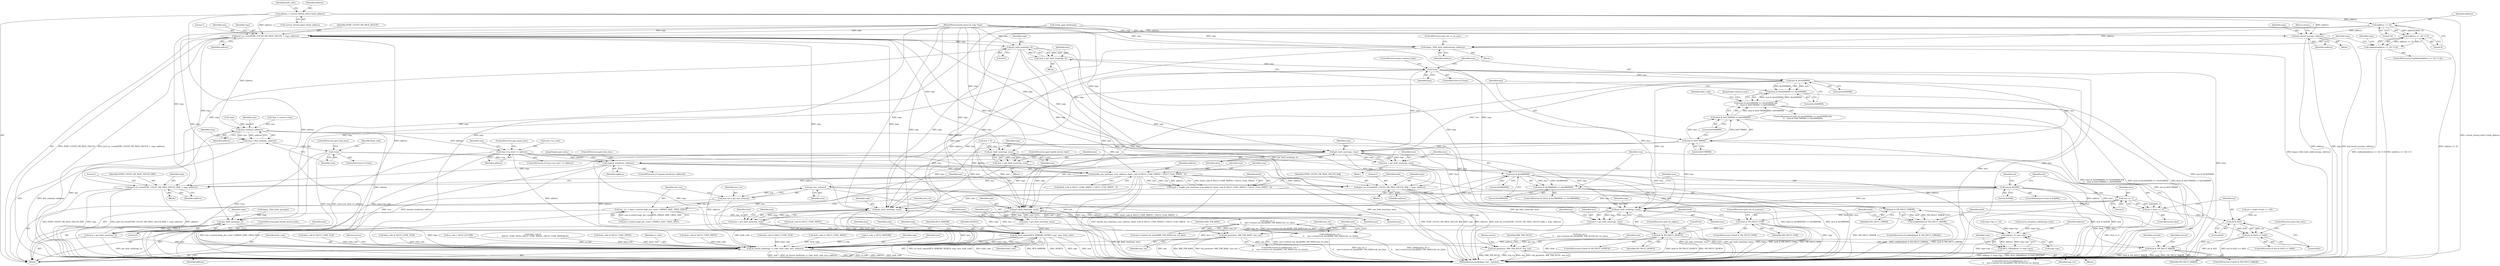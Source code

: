 digraph "0_linux_a8b0ca17b80e92faab46ee7179ba9e99ccb61233_44@API" {
"1000144" [label="(Call,address = current_thread_info()->fault_address)"];
"1000186" [label="(Call,address >> 32)"];
"1000185" [label="(Call,(address >> 32) != 0)"];
"1000184" [label="(Call,unlikely((address >> 32) != 0))"];
"1000191" [label="(Call,bogus_32bit_fault_address(regs, address))"];
"1000598" [label="(Call,do_kernel_fault(regs, si_code, fault_code, insn, address))"];
"1000630" [label="(Call,get_fault_insn(regs, 0))"];
"1000628" [label="(Call,insn = get_fault_insn(regs, 0))"];
"1000229" [label="(Call,bad_kernel_pc(regs, address))"];
"1000239" [label="(Call,perf_sw_event(PERF_COUNT_SW_PAGE_FAULTS, 1, regs, address))"];
"1000267" [label="(Call,get_fault_insn(regs, insn))"];
"1000265" [label="(Call,insn = get_fault_insn(regs, insn))"];
"1000278" [label="(Call,find_vma(mm, address))"];
"1000276" [label="(Call,vma = find_vma(mm, address))"];
"1000282" [label="(Call,!vma)"];
"1000389" [label="(Call,expand_stack(vma, address))"];
"1000410" [label="(Call,address != regs->tpc)"];
"1000409" [label="(Call,BUG_ON(address != regs->tpc))"];
"1000471" [label="(Call,handle_mm_fault(mm, vma, address, (fault_code & FAULT_CODE_WRITE) ? FAULT_FLAG_WRITE : 0))"];
"1000469" [label="(Call,fault = handle_mm_fault(mm, vma, address, (fault_code & FAULT_CODE_WRITE) ? FAULT_FLAG_WRITE : 0))"];
"1000483" [label="(Call,fault & VM_FAULT_ERROR)"];
"1000482" [label="(Call,unlikely(fault & VM_FAULT_ERROR))"];
"1000488" [label="(Call,fault & VM_FAULT_OOM)"];
"1000494" [label="(Call,fault & VM_FAULT_SIGBUS)"];
"1000500" [label="(Call,fault & VM_FAULT_MAJOR)"];
"1000508" [label="(Call,perf_sw_event(PERF_COUNT_SW_PAGE_FAULTS_MAJ, 1, regs, address))"];
"1000519" [label="(Call,perf_sw_event(PERF_COUNT_SW_PAGE_FAULTS_MIN, 1, regs, address))"];
"1000531" [label="(Call,get_mm_rss(mm))"];
"1000529" [label="(Call,mm_rss = get_mm_rss(mm))"];
"1000533" [label="(Call,mm_rss -= (mm->context.huge_pte_count * (HPAGE_SIZE / PAGE_SIZE)))"];
"1000546" [label="(Call,mm_rss >\n\t\t     mm->context.tsb_block[MM_TSB_BASE].tsb_rss_limit)"];
"1000545" [label="(Call,unlikely(mm_rss >\n\t\t     mm->context.tsb_block[MM_TSB_BASE].tsb_rss_limit))"];
"1000557" [label="(Call,tsb_grow(mm, MM_TSB_BASE, mm_rss))"];
"1000581" [label="(Call,tsb_grow(mm, MM_TSB_HUGE, mm_rss))"];
"1000331" [label="(Call,vma->vm_start <= address)"];
"1000306" [label="(Call,get_fault_insn(regs, 0))"];
"1000304" [label="(Call,insn = get_fault_insn(regs, 0))"];
"1000310" [label="(Call,!insn)"];
"1000316" [label="(Call,insn & 0xc0200000)"];
"1000315" [label="(Call,(insn & 0xc0200000) == 0xc0200000)"];
"1000314" [label="(Call,(insn & 0xc0200000) == 0xc0200000 &&\n\t\t    (insn & 0x01780000) != 0x01680000)"];
"1000321" [label="(Call,insn & 0x01780000)"];
"1000320" [label="(Call,(insn & 0x01780000) != 0x01680000)"];
"1000353" [label="(Call,get_fault_insn(regs, insn))"];
"1000351" [label="(Call,insn = get_fault_insn(regs, insn))"];
"1000358" [label="(Call,insn & 0xc0800000)"];
"1000357" [label="(Call,(insn & 0xc0800000) == 0xc0800000)"];
"1000365" [label="(Call,insn & 0x2000)"];
"1000378" [label="(Call,insn >> 5)"];
"1000376" [label="(Call,asi = (insn >> 5))"];
"1000383" [label="(Call,asi & 0xf2)"];
"1000382" [label="(Call,(asi & 0xf2) == 0x82)"];
"1000589" [label="(Call,get_fault_insn(regs, insn))"];
"1000587" [label="(Call,insn = get_fault_insn(regs, insn))"];
"1000608" [label="(Call,get_fault_insn(regs, insn))"];
"1000606" [label="(Call,insn = get_fault_insn(regs, insn))"];
"1000637" [label="(Call,get_fault_insn(regs, insn))"];
"1000635" [label="(Call,insn = get_fault_insn(regs, insn))"];
"1000645" [label="(Call,do_fault_siginfo(BUS_ADRERR, SIGBUS, regs, insn, fault_code))"];
"1000483" [label="(Call,fault & VM_FAULT_ERROR)"];
"1000509" [label="(Identifier,PERF_COUNT_SW_PAGE_FAULTS_MAJ)"];
"1000393" [label="(JumpTarget,good_area:)"];
"1000412" [label="(Call,regs->tpc)"];
"1000607" [label="(Identifier,insn)"];
"1000632" [label="(Literal,0)"];
"1000484" [label="(Identifier,fault)"];
"1000228" [label="(Block,)"];
"1000521" [label="(Literal,1)"];
"1000364" [label="(ControlStructure,if (insn & 0x2000))"];
"1000192" [label="(Identifier,regs)"];
"1000408" [label="(Block,)"];
"1000189" [label="(Literal,0)"];
"1000249" [label="(Identifier,mm)"];
"1000260" [label="(Call,search_exception_tables(regs->tpc))"];
"1000378" [label="(Call,insn >> 5)"];
"1000481" [label="(ControlStructure,if (unlikely(fault & VM_FAULT_ERROR)))"];
"1000376" [label="(Call,asi = (insn >> 5))"];
"1000603" [label="(Identifier,address)"];
"1000151" [label="(Call,fault_code & FAULT_CODE_ITLB)"];
"1000326" [label="(Call,fault_code |= FAULT_CODE_WRITE)"];
"1000269" [label="(Identifier,insn)"];
"1000474" [label="(Identifier,address)"];
"1000470" [label="(Identifier,fault)"];
"1000590" [label="(Identifier,regs)"];
"1000512" [label="(Identifier,address)"];
"1000523" [label="(Identifier,address)"];
"1000307" [label="(Identifier,regs)"];
"1000316" [label="(Call,insn & 0xc0200000)"];
"1000313" [label="(ControlStructure,if ((insn & 0xc0200000) == 0xc0200000 &&\n\t\t    (insn & 0x01780000) != 0x01680000))"];
"1000266" [label="(Identifier,insn)"];
"1000544" [label="(ControlStructure,if (unlikely(mm_rss >\n\t\t     mm->context.tsb_block[MM_TSB_BASE].tsb_rss_limit)))"];
"1000186" [label="(Call,address >> 32)"];
"1000534" [label="(Identifier,mm_rss)"];
"1000658" [label="(MethodReturn,asmlinkage void __kprobes)"];
"1000380" [label="(Literal,5)"];
"1000350" [label="(Block,)"];
"1000356" [label="(ControlStructure,if ((insn & 0xc0800000) == 0xc0800000))"];
"1000628" [label="(Call,insn = get_fault_insn(regs, 0))"];
"1000410" [label="(Call,address != regs->tpc)"];
"1000229" [label="(Call,bad_kernel_pc(regs, address))"];
"1000319" [label="(Literal,0xc0200000)"];
"1000141" [label="(Call,si_code = SEGV_MAPERR)"];
"1000606" [label="(Call,insn = get_fault_insn(regs, insn))"];
"1000510" [label="(Literal,1)"];
"1000198" [label="(Identifier,regs)"];
"1000598" [label="(Call,do_kernel_fault(regs, si_code, fault_code, insn, address))"];
"1000498" [label="(Call,BUG())"];
"1000361" [label="(Literal,0xc0800000)"];
"1000646" [label="(Identifier,BUS_ADRERR)"];
"1000282" [label="(Call,!vma)"];
"1000368" [label="(Call,asi = (regs->tstate >> 24))"];
"1000330" [label="(ControlStructure,if (vma->vm_start <= address))"];
"1000116" [label="(MethodParameterIn,struct pt_regs *regs)"];
"1000599" [label="(Identifier,regs)"];
"1000276" [label="(Call,vma = find_vma(mm, address))"];
"1000332" [label="(Call,vma->vm_start)"];
"1000384" [label="(Identifier,asi)"];
"1000570" [label="(Call,mm_rss >\n\t\t     mm->context.tsb_block[MM_TSB_HUGE].tsb_rss_limit)"];
"1000392" [label="(ControlStructure,goto bad_area;)"];
"1000231" [label="(Identifier,address)"];
"1000472" [label="(Identifier,mm)"];
"1000491" [label="(ControlStructure,goto out_of_memory;)"];
"1000489" [label="(Identifier,fault)"];
"1000517" [label="(Identifier,current)"];
"1000243" [label="(Identifier,address)"];
"1000533" [label="(Call,mm_rss -= (mm->context.huge_pte_count * (HPAGE_SIZE / PAGE_SIZE)))"];
"1000560" [label="(Identifier,mm_rss)"];
"1000322" [label="(Identifier,insn)"];
"1000323" [label="(Literal,0x01780000)"];
"1000635" [label="(Call,insn = get_fault_insn(regs, insn))"];
"1000562" [label="(Identifier,mm_rss)"];
"1000511" [label="(Identifier,regs)"];
"1000582" [label="(Identifier,mm)"];
"1000355" [label="(Identifier,insn)"];
"1000365" [label="(Call,insn & 0x2000)"];
"1000331" [label="(Call,vma->vm_start <= address)"];
"1000501" [label="(Identifier,fault)"];
"1000633" [label="(ControlStructure,goto handle_kernel_fault;)"];
"1000358" [label="(Call,insn & 0xc0800000)"];
"1000386" [label="(Literal,0x82)"];
"1000545" [label="(Call,unlikely(mm_rss >\n\t\t     mm->context.tsb_block[MM_TSB_BASE].tsb_rss_limit))"];
"1000608" [label="(Call,get_fault_insn(regs, insn))"];
"1000185" [label="(Call,(address >> 32) != 0)"];
"1000280" [label="(Identifier,address)"];
"1000559" [label="(Identifier,MM_TSB_BASE)"];
"1000588" [label="(Identifier,insn)"];
"1000502" [label="(Identifier,VM_FAULT_MAJOR)"];
"1000602" [label="(Identifier,insn)"];
"1000476" [label="(Call,fault_code & FAULT_CODE_WRITE)"];
"1000494" [label="(Call,fault & VM_FAULT_SIGBUS)"];
"1000191" [label="(Call,bogus_32bit_fault_address(regs, address))"];
"1000379" [label="(Identifier,insn)"];
"1000488" [label="(Call,fault & VM_FAULT_OOM)"];
"1000546" [label="(Call,mm_rss >\n\t\t     mm->context.tsb_block[MM_TSB_BASE].tsb_rss_limit)"];
"1000310" [label="(Call,!insn)"];
"1000264" [label="(Block,)"];
"1000503" [label="(Block,)"];
"1000482" [label="(Call,unlikely(fault & VM_FAULT_ERROR))"];
"1000388" [label="(ControlStructure,if (expand_stack(vma, address)))"];
"1000497" [label="(ControlStructure,goto do_sigbus;)"];
"1000375" [label="(ControlStructure,else)"];
"1000194" [label="(ControlStructure,goto intr_or_no_mm;)"];
"1000493" [label="(ControlStructure,if (fault & VM_FAULT_SIGBUS))"];
"1000383" [label="(Call,asi & 0xf2)"];
"1000601" [label="(Identifier,fault_code)"];
"1000591" [label="(Identifier,insn)"];
"1000531" [label="(Call,get_mm_rss(mm))"];
"1000557" [label="(Call,tsb_grow(mm, MM_TSB_BASE, mm_rss))"];
"1000469" [label="(Call,fault = handle_mm_fault(mm, vma, address, (fault_code & FAULT_CODE_WRITE) ? FAULT_FLAG_WRITE : 0))"];
"1000360" [label="(Literal,0xc0800000)"];
"1000387" [label="(ControlStructure,goto bad_area;)"];
"1000317" [label="(Identifier,insn)"];
"1000306" [label="(Call,get_fault_insn(regs, 0))"];
"1000270" [label="(ControlStructure,goto handle_kernel_fault;)"];
"1000367" [label="(Literal,0x2000)"];
"1000341" [label="(Identifier,vma)"];
"1000236" [label="(Call,!mm)"];
"1000610" [label="(Identifier,insn)"];
"1000117" [label="(Block,)"];
"1000353" [label="(Call,get_fault_insn(regs, insn))"];
"1000636" [label="(Identifier,insn)"];
"1000496" [label="(Identifier,VM_FAULT_SIGBUS)"];
"1000638" [label="(Identifier,regs)"];
"1000411" [label="(Identifier,address)"];
"1000190" [label="(Block,)"];
"1000321" [label="(Call,insn & 0x01780000)"];
"1000390" [label="(Identifier,vma)"];
"1000399" [label="(Call,fault_code & FAULT_CODE_ITLB)"];
"1000265" [label="(Call,insn = get_fault_insn(regs, insn))"];
"1000473" [label="(Identifier,vma)"];
"1000475" [label="(Call,(fault_code & FAULT_CODE_WRITE) ? FAULT_FLAG_WRITE : 0)"];
"1000585" [label="(Return,return;)"];
"1000382" [label="(Call,(asi & 0xf2) == 0x82)"];
"1000187" [label="(Identifier,address)"];
"1000647" [label="(Identifier,SIGBUS)"];
"1000649" [label="(Identifier,insn)"];
"1000389" [label="(Call,expand_stack(vma, address))"];
"1000506" [label="(Identifier,current)"];
"1000508" [label="(Call,perf_sw_event(PERF_COUNT_SW_PAGE_FAULTS_MAJ, 1, regs, address))"];
"1000138" [label="(Call,notify_page_fault(regs))"];
"1000278" [label="(Call,find_vma(mm, address))"];
"1000631" [label="(Identifier,regs)"];
"1000648" [label="(Identifier,regs)"];
"1000630" [label="(Call,get_fault_insn(regs, 0))"];
"1000188" [label="(Literal,32)"];
"1000183" [label="(ControlStructure,if (unlikely((address >> 32) != 0)))"];
"1000230" [label="(Identifier,regs)"];
"1000637" [label="(Call,get_fault_insn(regs, insn))"];
"1000152" [label="(Identifier,fault_code)"];
"1000283" [label="(Identifier,vma)"];
"1000485" [label="(Identifier,VM_FAULT_ERROR)"];
"1000146" [label="(Call,current_thread_info()->fault_address)"];
"1000409" [label="(Call,BUG_ON(address != regs->tpc))"];
"1000514" [label="(Block,)"];
"1000535" [label="(Call,mm->context.huge_pte_count * (HPAGE_SIZE / PAGE_SIZE))"];
"1000352" [label="(Identifier,insn)"];
"1000639" [label="(Identifier,insn)"];
"1000654" [label="(Identifier,regs)"];
"1000289" [label="(Identifier,fault_code)"];
"1000351" [label="(Call,insn = get_fault_insn(regs, insn))"];
"1000242" [label="(Identifier,regs)"];
"1000357" [label="(Call,(insn & 0xc0800000) == 0xc0800000)"];
"1000587" [label="(Call,insn = get_fault_insn(regs, insn))"];
"1000614" [label="(Identifier,mm)"];
"1000520" [label="(Identifier,PERF_COUNT_SW_PAGE_FAULTS_MIN)"];
"1000335" [label="(Identifier,address)"];
"1000327" [label="(Identifier,fault_code)"];
"1000490" [label="(Identifier,VM_FAULT_OOM)"];
"1000500" [label="(Call,fault & VM_FAULT_MAJOR)"];
"1000568" [label="(ControlStructure,if (unlikely(mm_rss >\n\t\t     mm->context.tsb_block[MM_TSB_HUGE].tsb_rss_limit)))"];
"1000359" [label="(Identifier,insn)"];
"1000581" [label="(Call,tsb_grow(mm, MM_TSB_HUGE, mm_rss))"];
"1000519" [label="(Call,perf_sw_event(PERF_COUNT_SW_PAGE_FAULTS_MIN, 1, regs, address))"];
"1000495" [label="(Identifier,fault)"];
"1000604" [label="(Return,return;)"];
"1000232" [label="(Return,return;)"];
"1000381" [label="(ControlStructure,if ((asi & 0xf2) == 0x82))"];
"1000529" [label="(Call,mm_rss = get_mm_rss(mm))"];
"1000548" [label="(Call,mm->context.tsb_block[MM_TSB_BASE].tsb_rss_limit)"];
"1000126" [label="(Call,insn = 0)"];
"1000184" [label="(Call,unlikely((address >> 32) != 0))"];
"1000284" [label="(ControlStructure,goto bad_area;)"];
"1000324" [label="(Literal,0x01680000)"];
"1000487" [label="(ControlStructure,if (fault & VM_FAULT_OOM))"];
"1000418" [label="(Identifier,regs)"];
"1000527" [label="(Identifier,mm)"];
"1000154" [label="(Call,fault_code & FAULT_CODE_DTLB)"];
"1000558" [label="(Identifier,mm)"];
"1000354" [label="(Identifier,regs)"];
"1000267" [label="(Call,get_fault_insn(regs, insn))"];
"1000499" [label="(ControlStructure,if (fault & VM_FAULT_MAJOR))"];
"1000311" [label="(Identifier,insn)"];
"1000312" [label="(ControlStructure,goto continue_fault;)"];
"1000315" [label="(Call,(insn & 0xc0200000) == 0xc0200000)"];
"1000369" [label="(Identifier,asi)"];
"1000366" [label="(Identifier,insn)"];
"1000145" [label="(Identifier,address)"];
"1000394" [label="(Call,si_code = SEGV_ACCERR)"];
"1000279" [label="(Identifier,mm)"];
"1000532" [label="(Identifier,mm)"];
"1000240" [label="(Identifier,PERF_COUNT_SW_PAGE_FAULTS)"];
"1000583" [label="(Identifier,MM_TSB_HUGE)"];
"1000320" [label="(Call,(insn & 0x01780000) != 0x01680000)"];
"1000288" [label="(Call,fault_code &\n\t      (FAULT_CODE_DTLB | FAULT_CODE_WRITE | FAULT_CODE_WINFIXUP))"];
"1000119" [label="(Call,*mm = current->mm)"];
"1000547" [label="(Identifier,mm_rss)"];
"1000305" [label="(Identifier,insn)"];
"1000318" [label="(Literal,0xc0200000)"];
"1000609" [label="(Identifier,regs)"];
"1000650" [label="(Identifier,fault_code)"];
"1000144" [label="(Call,address = current_thread_info()->fault_address)"];
"1000304" [label="(Call,insn = get_fault_insn(regs, 0))"];
"1000471" [label="(Call,handle_mm_fault(mm, vma, address, (fault_code & FAULT_CODE_WRITE) ? FAULT_FLAG_WRITE : 0))"];
"1000595" [label="(Identifier,mm)"];
"1000268" [label="(Identifier,regs)"];
"1000530" [label="(Identifier,mm_rss)"];
"1000347" [label="(Call,fault_code & FAULT_CODE_WRITE)"];
"1000303" [label="(Block,)"];
"1000173" [label="(Call,regs->tpc >> 32)"];
"1000329" [label="(JumpTarget,continue_fault:)"];
"1000643" [label="(Identifier,mm)"];
"1000277" [label="(Identifier,vma)"];
"1000336" [label="(ControlStructure,goto good_area;)"];
"1000600" [label="(Identifier,si_code)"];
"1000241" [label="(Literal,1)"];
"1000281" [label="(ControlStructure,if (!vma))"];
"1000309" [label="(ControlStructure,if (!insn))"];
"1000645" [label="(Call,do_fault_siginfo(BUS_ADRERR, SIGBUS, regs, insn, fault_code))"];
"1000423" [label="(Call,fault_code & FAULT_CODE_WRITE)"];
"1000391" [label="(Identifier,address)"];
"1000629" [label="(Identifier,insn)"];
"1000239" [label="(Call,perf_sw_event(PERF_COUNT_SW_PAGE_FAULTS, 1, regs, address))"];
"1000589" [label="(Call,get_fault_insn(regs, insn))"];
"1000385" [label="(Literal,0xf2)"];
"1000377" [label="(Identifier,asi)"];
"1000314" [label="(Call,(insn & 0xc0200000) == 0xc0200000 &&\n\t\t    (insn & 0x01780000) != 0x01680000)"];
"1000180" [label="(Call,bogus_32bit_fault_tpc(regs))"];
"1000193" [label="(Identifier,address)"];
"1000308" [label="(Literal,0)"];
"1000522" [label="(Identifier,regs)"];
"1000584" [label="(Identifier,mm_rss)"];
"1000144" -> "1000117"  [label="AST: "];
"1000144" -> "1000146"  [label="CFG: "];
"1000145" -> "1000144"  [label="AST: "];
"1000146" -> "1000144"  [label="AST: "];
"1000152" -> "1000144"  [label="CFG: "];
"1000144" -> "1000658"  [label="DDG: current_thread_info()->fault_address"];
"1000144" -> "1000186"  [label="DDG: address"];
"1000144" -> "1000229"  [label="DDG: address"];
"1000144" -> "1000239"  [label="DDG: address"];
"1000144" -> "1000598"  [label="DDG: address"];
"1000186" -> "1000185"  [label="AST: "];
"1000186" -> "1000188"  [label="CFG: "];
"1000187" -> "1000186"  [label="AST: "];
"1000188" -> "1000186"  [label="AST: "];
"1000189" -> "1000186"  [label="CFG: "];
"1000186" -> "1000185"  [label="DDG: address"];
"1000186" -> "1000185"  [label="DDG: 32"];
"1000186" -> "1000191"  [label="DDG: address"];
"1000186" -> "1000229"  [label="DDG: address"];
"1000186" -> "1000239"  [label="DDG: address"];
"1000186" -> "1000598"  [label="DDG: address"];
"1000185" -> "1000184"  [label="AST: "];
"1000185" -> "1000189"  [label="CFG: "];
"1000189" -> "1000185"  [label="AST: "];
"1000184" -> "1000185"  [label="CFG: "];
"1000185" -> "1000658"  [label="DDG: address >> 32"];
"1000185" -> "1000184"  [label="DDG: address >> 32"];
"1000185" -> "1000184"  [label="DDG: 0"];
"1000184" -> "1000183"  [label="AST: "];
"1000192" -> "1000184"  [label="CFG: "];
"1000198" -> "1000184"  [label="CFG: "];
"1000184" -> "1000658"  [label="DDG: (address >> 32) != 0"];
"1000184" -> "1000658"  [label="DDG: unlikely((address >> 32) != 0)"];
"1000191" -> "1000190"  [label="AST: "];
"1000191" -> "1000193"  [label="CFG: "];
"1000192" -> "1000191"  [label="AST: "];
"1000193" -> "1000191"  [label="AST: "];
"1000194" -> "1000191"  [label="CFG: "];
"1000191" -> "1000658"  [label="DDG: bogus_32bit_fault_address(regs, address)"];
"1000138" -> "1000191"  [label="DDG: regs"];
"1000116" -> "1000191"  [label="DDG: regs"];
"1000191" -> "1000598"  [label="DDG: address"];
"1000191" -> "1000630"  [label="DDG: regs"];
"1000598" -> "1000117"  [label="AST: "];
"1000598" -> "1000603"  [label="CFG: "];
"1000599" -> "1000598"  [label="AST: "];
"1000600" -> "1000598"  [label="AST: "];
"1000601" -> "1000598"  [label="AST: "];
"1000602" -> "1000598"  [label="AST: "];
"1000603" -> "1000598"  [label="AST: "];
"1000604" -> "1000598"  [label="CFG: "];
"1000598" -> "1000658"  [label="DDG: regs"];
"1000598" -> "1000658"  [label="DDG: do_kernel_fault(regs, si_code, fault_code, insn, address)"];
"1000598" -> "1000658"  [label="DDG: insn"];
"1000598" -> "1000658"  [label="DDG: si_code"];
"1000598" -> "1000658"  [label="DDG: address"];
"1000598" -> "1000658"  [label="DDG: fault_code"];
"1000589" -> "1000598"  [label="DDG: regs"];
"1000630" -> "1000598"  [label="DDG: regs"];
"1000267" -> "1000598"  [label="DDG: regs"];
"1000645" -> "1000598"  [label="DDG: regs"];
"1000645" -> "1000598"  [label="DDG: fault_code"];
"1000645" -> "1000598"  [label="DDG: insn"];
"1000608" -> "1000598"  [label="DDG: regs"];
"1000116" -> "1000598"  [label="DDG: regs"];
"1000141" -> "1000598"  [label="DDG: si_code"];
"1000394" -> "1000598"  [label="DDG: si_code"];
"1000151" -> "1000598"  [label="DDG: fault_code"];
"1000476" -> "1000598"  [label="DDG: fault_code"];
"1000326" -> "1000598"  [label="DDG: fault_code"];
"1000154" -> "1000598"  [label="DDG: fault_code"];
"1000347" -> "1000598"  [label="DDG: fault_code"];
"1000288" -> "1000598"  [label="DDG: fault_code"];
"1000399" -> "1000598"  [label="DDG: fault_code"];
"1000423" -> "1000598"  [label="DDG: fault_code"];
"1000606" -> "1000598"  [label="DDG: insn"];
"1000628" -> "1000598"  [label="DDG: insn"];
"1000587" -> "1000598"  [label="DDG: insn"];
"1000265" -> "1000598"  [label="DDG: insn"];
"1000410" -> "1000598"  [label="DDG: address"];
"1000278" -> "1000598"  [label="DDG: address"];
"1000471" -> "1000598"  [label="DDG: address"];
"1000389" -> "1000598"  [label="DDG: address"];
"1000331" -> "1000598"  [label="DDG: address"];
"1000239" -> "1000598"  [label="DDG: address"];
"1000630" -> "1000628"  [label="AST: "];
"1000630" -> "1000632"  [label="CFG: "];
"1000631" -> "1000630"  [label="AST: "];
"1000632" -> "1000630"  [label="AST: "];
"1000628" -> "1000630"  [label="CFG: "];
"1000630" -> "1000628"  [label="DDG: regs"];
"1000630" -> "1000628"  [label="DDG: 0"];
"1000138" -> "1000630"  [label="DDG: regs"];
"1000180" -> "1000630"  [label="DDG: regs"];
"1000116" -> "1000630"  [label="DDG: regs"];
"1000628" -> "1000117"  [label="AST: "];
"1000629" -> "1000628"  [label="AST: "];
"1000633" -> "1000628"  [label="CFG: "];
"1000628" -> "1000658"  [label="DDG: get_fault_insn(regs, 0)"];
"1000229" -> "1000228"  [label="AST: "];
"1000229" -> "1000231"  [label="CFG: "];
"1000230" -> "1000229"  [label="AST: "];
"1000231" -> "1000229"  [label="AST: "];
"1000232" -> "1000229"  [label="CFG: "];
"1000229" -> "1000658"  [label="DDG: bad_kernel_pc(regs, address)"];
"1000229" -> "1000658"  [label="DDG: address"];
"1000229" -> "1000658"  [label="DDG: regs"];
"1000138" -> "1000229"  [label="DDG: regs"];
"1000116" -> "1000229"  [label="DDG: regs"];
"1000239" -> "1000117"  [label="AST: "];
"1000239" -> "1000243"  [label="CFG: "];
"1000240" -> "1000239"  [label="AST: "];
"1000241" -> "1000239"  [label="AST: "];
"1000242" -> "1000239"  [label="AST: "];
"1000243" -> "1000239"  [label="AST: "];
"1000249" -> "1000239"  [label="CFG: "];
"1000239" -> "1000658"  [label="DDG: perf_sw_event(PERF_COUNT_SW_PAGE_FAULTS, 1, regs, address)"];
"1000239" -> "1000658"  [label="DDG: PERF_COUNT_SW_PAGE_FAULTS"];
"1000138" -> "1000239"  [label="DDG: regs"];
"1000116" -> "1000239"  [label="DDG: regs"];
"1000239" -> "1000267"  [label="DDG: regs"];
"1000239" -> "1000278"  [label="DDG: address"];
"1000239" -> "1000306"  [label="DDG: regs"];
"1000239" -> "1000353"  [label="DDG: regs"];
"1000239" -> "1000508"  [label="DDG: regs"];
"1000239" -> "1000519"  [label="DDG: regs"];
"1000239" -> "1000589"  [label="DDG: regs"];
"1000239" -> "1000608"  [label="DDG: regs"];
"1000239" -> "1000637"  [label="DDG: regs"];
"1000267" -> "1000265"  [label="AST: "];
"1000267" -> "1000269"  [label="CFG: "];
"1000268" -> "1000267"  [label="AST: "];
"1000269" -> "1000267"  [label="AST: "];
"1000265" -> "1000267"  [label="CFG: "];
"1000267" -> "1000265"  [label="DDG: regs"];
"1000267" -> "1000265"  [label="DDG: insn"];
"1000116" -> "1000267"  [label="DDG: regs"];
"1000126" -> "1000267"  [label="DDG: insn"];
"1000265" -> "1000264"  [label="AST: "];
"1000266" -> "1000265"  [label="AST: "];
"1000270" -> "1000265"  [label="CFG: "];
"1000265" -> "1000658"  [label="DDG: get_fault_insn(regs, insn)"];
"1000278" -> "1000276"  [label="AST: "];
"1000278" -> "1000280"  [label="CFG: "];
"1000279" -> "1000278"  [label="AST: "];
"1000280" -> "1000278"  [label="AST: "];
"1000276" -> "1000278"  [label="CFG: "];
"1000278" -> "1000658"  [label="DDG: mm"];
"1000278" -> "1000276"  [label="DDG: mm"];
"1000278" -> "1000276"  [label="DDG: address"];
"1000236" -> "1000278"  [label="DDG: mm"];
"1000119" -> "1000278"  [label="DDG: mm"];
"1000278" -> "1000331"  [label="DDG: address"];
"1000278" -> "1000471"  [label="DDG: mm"];
"1000276" -> "1000117"  [label="AST: "];
"1000277" -> "1000276"  [label="AST: "];
"1000283" -> "1000276"  [label="CFG: "];
"1000276" -> "1000658"  [label="DDG: find_vma(mm, address)"];
"1000276" -> "1000282"  [label="DDG: vma"];
"1000282" -> "1000281"  [label="AST: "];
"1000282" -> "1000283"  [label="CFG: "];
"1000283" -> "1000282"  [label="AST: "];
"1000284" -> "1000282"  [label="CFG: "];
"1000289" -> "1000282"  [label="CFG: "];
"1000282" -> "1000658"  [label="DDG: !vma"];
"1000282" -> "1000658"  [label="DDG: vma"];
"1000282" -> "1000389"  [label="DDG: vma"];
"1000282" -> "1000471"  [label="DDG: vma"];
"1000389" -> "1000388"  [label="AST: "];
"1000389" -> "1000391"  [label="CFG: "];
"1000390" -> "1000389"  [label="AST: "];
"1000391" -> "1000389"  [label="AST: "];
"1000392" -> "1000389"  [label="CFG: "];
"1000393" -> "1000389"  [label="CFG: "];
"1000389" -> "1000658"  [label="DDG: expand_stack(vma, address)"];
"1000389" -> "1000658"  [label="DDG: vma"];
"1000331" -> "1000389"  [label="DDG: address"];
"1000389" -> "1000410"  [label="DDG: address"];
"1000389" -> "1000471"  [label="DDG: vma"];
"1000389" -> "1000471"  [label="DDG: address"];
"1000410" -> "1000409"  [label="AST: "];
"1000410" -> "1000412"  [label="CFG: "];
"1000411" -> "1000410"  [label="AST: "];
"1000412" -> "1000410"  [label="AST: "];
"1000409" -> "1000410"  [label="CFG: "];
"1000410" -> "1000658"  [label="DDG: regs->tpc"];
"1000410" -> "1000409"  [label="DDG: address"];
"1000410" -> "1000409"  [label="DDG: regs->tpc"];
"1000331" -> "1000410"  [label="DDG: address"];
"1000260" -> "1000410"  [label="DDG: regs->tpc"];
"1000173" -> "1000410"  [label="DDG: regs->tpc"];
"1000409" -> "1000408"  [label="AST: "];
"1000418" -> "1000409"  [label="CFG: "];
"1000409" -> "1000658"  [label="DDG: BUG_ON(address != regs->tpc)"];
"1000409" -> "1000658"  [label="DDG: address != regs->tpc"];
"1000471" -> "1000469"  [label="AST: "];
"1000471" -> "1000475"  [label="CFG: "];
"1000472" -> "1000471"  [label="AST: "];
"1000473" -> "1000471"  [label="AST: "];
"1000474" -> "1000471"  [label="AST: "];
"1000475" -> "1000471"  [label="AST: "];
"1000469" -> "1000471"  [label="CFG: "];
"1000471" -> "1000658"  [label="DDG: mm"];
"1000471" -> "1000658"  [label="DDG: address"];
"1000471" -> "1000658"  [label="DDG: (fault_code & FAULT_CODE_WRITE) ? FAULT_FLAG_WRITE : 0"];
"1000471" -> "1000658"  [label="DDG: vma"];
"1000471" -> "1000469"  [label="DDG: mm"];
"1000471" -> "1000469"  [label="DDG: vma"];
"1000471" -> "1000469"  [label="DDG: address"];
"1000471" -> "1000469"  [label="DDG: (fault_code & FAULT_CODE_WRITE) ? FAULT_FLAG_WRITE : 0"];
"1000331" -> "1000471"  [label="DDG: address"];
"1000471" -> "1000508"  [label="DDG: address"];
"1000471" -> "1000519"  [label="DDG: address"];
"1000471" -> "1000531"  [label="DDG: mm"];
"1000469" -> "1000117"  [label="AST: "];
"1000470" -> "1000469"  [label="AST: "];
"1000484" -> "1000469"  [label="CFG: "];
"1000469" -> "1000658"  [label="DDG: handle_mm_fault(mm, vma, address, (fault_code & FAULT_CODE_WRITE) ? FAULT_FLAG_WRITE : 0)"];
"1000469" -> "1000483"  [label="DDG: fault"];
"1000483" -> "1000482"  [label="AST: "];
"1000483" -> "1000485"  [label="CFG: "];
"1000484" -> "1000483"  [label="AST: "];
"1000485" -> "1000483"  [label="AST: "];
"1000482" -> "1000483"  [label="CFG: "];
"1000483" -> "1000658"  [label="DDG: VM_FAULT_ERROR"];
"1000483" -> "1000482"  [label="DDG: fault"];
"1000483" -> "1000482"  [label="DDG: VM_FAULT_ERROR"];
"1000483" -> "1000488"  [label="DDG: fault"];
"1000483" -> "1000500"  [label="DDG: fault"];
"1000482" -> "1000481"  [label="AST: "];
"1000489" -> "1000482"  [label="CFG: "];
"1000501" -> "1000482"  [label="CFG: "];
"1000482" -> "1000658"  [label="DDG: fault & VM_FAULT_ERROR"];
"1000482" -> "1000658"  [label="DDG: unlikely(fault & VM_FAULT_ERROR)"];
"1000488" -> "1000487"  [label="AST: "];
"1000488" -> "1000490"  [label="CFG: "];
"1000489" -> "1000488"  [label="AST: "];
"1000490" -> "1000488"  [label="AST: "];
"1000491" -> "1000488"  [label="CFG: "];
"1000495" -> "1000488"  [label="CFG: "];
"1000488" -> "1000658"  [label="DDG: fault"];
"1000488" -> "1000658"  [label="DDG: fault & VM_FAULT_OOM"];
"1000488" -> "1000658"  [label="DDG: VM_FAULT_OOM"];
"1000488" -> "1000494"  [label="DDG: fault"];
"1000494" -> "1000493"  [label="AST: "];
"1000494" -> "1000496"  [label="CFG: "];
"1000495" -> "1000494"  [label="AST: "];
"1000496" -> "1000494"  [label="AST: "];
"1000497" -> "1000494"  [label="CFG: "];
"1000498" -> "1000494"  [label="CFG: "];
"1000494" -> "1000658"  [label="DDG: fault & VM_FAULT_SIGBUS"];
"1000494" -> "1000658"  [label="DDG: VM_FAULT_SIGBUS"];
"1000494" -> "1000658"  [label="DDG: fault"];
"1000494" -> "1000500"  [label="DDG: fault"];
"1000500" -> "1000499"  [label="AST: "];
"1000500" -> "1000502"  [label="CFG: "];
"1000501" -> "1000500"  [label="AST: "];
"1000502" -> "1000500"  [label="AST: "];
"1000506" -> "1000500"  [label="CFG: "];
"1000517" -> "1000500"  [label="CFG: "];
"1000500" -> "1000658"  [label="DDG: VM_FAULT_MAJOR"];
"1000500" -> "1000658"  [label="DDG: fault & VM_FAULT_MAJOR"];
"1000500" -> "1000658"  [label="DDG: fault"];
"1000508" -> "1000503"  [label="AST: "];
"1000508" -> "1000512"  [label="CFG: "];
"1000509" -> "1000508"  [label="AST: "];
"1000510" -> "1000508"  [label="AST: "];
"1000511" -> "1000508"  [label="AST: "];
"1000512" -> "1000508"  [label="AST: "];
"1000527" -> "1000508"  [label="CFG: "];
"1000508" -> "1000658"  [label="DDG: PERF_COUNT_SW_PAGE_FAULTS_MAJ"];
"1000508" -> "1000658"  [label="DDG: regs"];
"1000508" -> "1000658"  [label="DDG: address"];
"1000508" -> "1000658"  [label="DDG: perf_sw_event(PERF_COUNT_SW_PAGE_FAULTS_MAJ, 1, regs, address)"];
"1000306" -> "1000508"  [label="DDG: regs"];
"1000353" -> "1000508"  [label="DDG: regs"];
"1000116" -> "1000508"  [label="DDG: regs"];
"1000519" -> "1000514"  [label="AST: "];
"1000519" -> "1000523"  [label="CFG: "];
"1000520" -> "1000519"  [label="AST: "];
"1000521" -> "1000519"  [label="AST: "];
"1000522" -> "1000519"  [label="AST: "];
"1000523" -> "1000519"  [label="AST: "];
"1000527" -> "1000519"  [label="CFG: "];
"1000519" -> "1000658"  [label="DDG: PERF_COUNT_SW_PAGE_FAULTS_MIN"];
"1000519" -> "1000658"  [label="DDG: regs"];
"1000519" -> "1000658"  [label="DDG: perf_sw_event(PERF_COUNT_SW_PAGE_FAULTS_MIN, 1, regs, address)"];
"1000519" -> "1000658"  [label="DDG: address"];
"1000306" -> "1000519"  [label="DDG: regs"];
"1000353" -> "1000519"  [label="DDG: regs"];
"1000116" -> "1000519"  [label="DDG: regs"];
"1000531" -> "1000529"  [label="AST: "];
"1000531" -> "1000532"  [label="CFG: "];
"1000532" -> "1000531"  [label="AST: "];
"1000529" -> "1000531"  [label="CFG: "];
"1000531" -> "1000658"  [label="DDG: mm"];
"1000531" -> "1000529"  [label="DDG: mm"];
"1000531" -> "1000557"  [label="DDG: mm"];
"1000531" -> "1000581"  [label="DDG: mm"];
"1000529" -> "1000117"  [label="AST: "];
"1000530" -> "1000529"  [label="AST: "];
"1000534" -> "1000529"  [label="CFG: "];
"1000529" -> "1000658"  [label="DDG: get_mm_rss(mm)"];
"1000529" -> "1000533"  [label="DDG: mm_rss"];
"1000533" -> "1000117"  [label="AST: "];
"1000533" -> "1000535"  [label="CFG: "];
"1000534" -> "1000533"  [label="AST: "];
"1000535" -> "1000533"  [label="AST: "];
"1000547" -> "1000533"  [label="CFG: "];
"1000533" -> "1000658"  [label="DDG: mm->context.huge_pte_count * (HPAGE_SIZE / PAGE_SIZE)"];
"1000535" -> "1000533"  [label="DDG: mm->context.huge_pte_count"];
"1000535" -> "1000533"  [label="DDG: HPAGE_SIZE / PAGE_SIZE"];
"1000533" -> "1000546"  [label="DDG: mm_rss"];
"1000546" -> "1000545"  [label="AST: "];
"1000546" -> "1000548"  [label="CFG: "];
"1000547" -> "1000546"  [label="AST: "];
"1000548" -> "1000546"  [label="AST: "];
"1000545" -> "1000546"  [label="CFG: "];
"1000546" -> "1000658"  [label="DDG: mm->context.tsb_block[MM_TSB_BASE].tsb_rss_limit"];
"1000546" -> "1000545"  [label="DDG: mm_rss"];
"1000546" -> "1000545"  [label="DDG: mm->context.tsb_block[MM_TSB_BASE].tsb_rss_limit"];
"1000546" -> "1000557"  [label="DDG: mm_rss"];
"1000545" -> "1000544"  [label="AST: "];
"1000558" -> "1000545"  [label="CFG: "];
"1000562" -> "1000545"  [label="CFG: "];
"1000545" -> "1000658"  [label="DDG: mm_rss >\n\t\t     mm->context.tsb_block[MM_TSB_BASE].tsb_rss_limit"];
"1000545" -> "1000658"  [label="DDG: unlikely(mm_rss >\n\t\t     mm->context.tsb_block[MM_TSB_BASE].tsb_rss_limit)"];
"1000557" -> "1000544"  [label="AST: "];
"1000557" -> "1000560"  [label="CFG: "];
"1000558" -> "1000557"  [label="AST: "];
"1000559" -> "1000557"  [label="AST: "];
"1000560" -> "1000557"  [label="AST: "];
"1000562" -> "1000557"  [label="CFG: "];
"1000557" -> "1000658"  [label="DDG: tsb_grow(mm, MM_TSB_BASE, mm_rss)"];
"1000557" -> "1000658"  [label="DDG: mm"];
"1000557" -> "1000658"  [label="DDG: MM_TSB_BASE"];
"1000557" -> "1000581"  [label="DDG: mm"];
"1000581" -> "1000568"  [label="AST: "];
"1000581" -> "1000584"  [label="CFG: "];
"1000582" -> "1000581"  [label="AST: "];
"1000583" -> "1000581"  [label="AST: "];
"1000584" -> "1000581"  [label="AST: "];
"1000585" -> "1000581"  [label="CFG: "];
"1000581" -> "1000658"  [label="DDG: MM_TSB_HUGE"];
"1000581" -> "1000658"  [label="DDG: mm_rss"];
"1000581" -> "1000658"  [label="DDG: mm"];
"1000581" -> "1000658"  [label="DDG: tsb_grow(mm, MM_TSB_HUGE, mm_rss)"];
"1000570" -> "1000581"  [label="DDG: mm_rss"];
"1000331" -> "1000330"  [label="AST: "];
"1000331" -> "1000335"  [label="CFG: "];
"1000332" -> "1000331"  [label="AST: "];
"1000335" -> "1000331"  [label="AST: "];
"1000336" -> "1000331"  [label="CFG: "];
"1000341" -> "1000331"  [label="CFG: "];
"1000331" -> "1000658"  [label="DDG: vma->vm_start <= address"];
"1000331" -> "1000658"  [label="DDG: vma->vm_start"];
"1000306" -> "1000304"  [label="AST: "];
"1000306" -> "1000308"  [label="CFG: "];
"1000307" -> "1000306"  [label="AST: "];
"1000308" -> "1000306"  [label="AST: "];
"1000304" -> "1000306"  [label="CFG: "];
"1000306" -> "1000304"  [label="DDG: regs"];
"1000306" -> "1000304"  [label="DDG: 0"];
"1000116" -> "1000306"  [label="DDG: regs"];
"1000306" -> "1000353"  [label="DDG: regs"];
"1000306" -> "1000589"  [label="DDG: regs"];
"1000306" -> "1000608"  [label="DDG: regs"];
"1000306" -> "1000637"  [label="DDG: regs"];
"1000304" -> "1000303"  [label="AST: "];
"1000305" -> "1000304"  [label="AST: "];
"1000311" -> "1000304"  [label="CFG: "];
"1000304" -> "1000658"  [label="DDG: get_fault_insn(regs, 0)"];
"1000304" -> "1000310"  [label="DDG: insn"];
"1000310" -> "1000309"  [label="AST: "];
"1000310" -> "1000311"  [label="CFG: "];
"1000311" -> "1000310"  [label="AST: "];
"1000312" -> "1000310"  [label="CFG: "];
"1000317" -> "1000310"  [label="CFG: "];
"1000310" -> "1000658"  [label="DDG: !insn"];
"1000310" -> "1000658"  [label="DDG: insn"];
"1000310" -> "1000316"  [label="DDG: insn"];
"1000310" -> "1000353"  [label="DDG: insn"];
"1000310" -> "1000589"  [label="DDG: insn"];
"1000310" -> "1000608"  [label="DDG: insn"];
"1000310" -> "1000637"  [label="DDG: insn"];
"1000316" -> "1000315"  [label="AST: "];
"1000316" -> "1000318"  [label="CFG: "];
"1000317" -> "1000316"  [label="AST: "];
"1000318" -> "1000316"  [label="AST: "];
"1000319" -> "1000316"  [label="CFG: "];
"1000316" -> "1000658"  [label="DDG: insn"];
"1000316" -> "1000315"  [label="DDG: insn"];
"1000316" -> "1000315"  [label="DDG: 0xc0200000"];
"1000316" -> "1000321"  [label="DDG: insn"];
"1000316" -> "1000353"  [label="DDG: insn"];
"1000316" -> "1000589"  [label="DDG: insn"];
"1000316" -> "1000608"  [label="DDG: insn"];
"1000316" -> "1000637"  [label="DDG: insn"];
"1000315" -> "1000314"  [label="AST: "];
"1000315" -> "1000319"  [label="CFG: "];
"1000319" -> "1000315"  [label="AST: "];
"1000322" -> "1000315"  [label="CFG: "];
"1000314" -> "1000315"  [label="CFG: "];
"1000315" -> "1000658"  [label="DDG: insn & 0xc0200000"];
"1000315" -> "1000314"  [label="DDG: insn & 0xc0200000"];
"1000315" -> "1000314"  [label="DDG: 0xc0200000"];
"1000314" -> "1000313"  [label="AST: "];
"1000314" -> "1000320"  [label="CFG: "];
"1000320" -> "1000314"  [label="AST: "];
"1000327" -> "1000314"  [label="CFG: "];
"1000329" -> "1000314"  [label="CFG: "];
"1000314" -> "1000658"  [label="DDG: (insn & 0xc0200000) == 0xc0200000"];
"1000314" -> "1000658"  [label="DDG: (insn & 0x01780000) != 0x01680000"];
"1000314" -> "1000658"  [label="DDG: (insn & 0xc0200000) == 0xc0200000 &&\n\t\t    (insn & 0x01780000) != 0x01680000"];
"1000320" -> "1000314"  [label="DDG: insn & 0x01780000"];
"1000320" -> "1000314"  [label="DDG: 0x01680000"];
"1000321" -> "1000320"  [label="AST: "];
"1000321" -> "1000323"  [label="CFG: "];
"1000322" -> "1000321"  [label="AST: "];
"1000323" -> "1000321"  [label="AST: "];
"1000324" -> "1000321"  [label="CFG: "];
"1000321" -> "1000658"  [label="DDG: insn"];
"1000321" -> "1000320"  [label="DDG: insn"];
"1000321" -> "1000320"  [label="DDG: 0x01780000"];
"1000321" -> "1000353"  [label="DDG: insn"];
"1000321" -> "1000589"  [label="DDG: insn"];
"1000321" -> "1000608"  [label="DDG: insn"];
"1000321" -> "1000637"  [label="DDG: insn"];
"1000320" -> "1000324"  [label="CFG: "];
"1000324" -> "1000320"  [label="AST: "];
"1000320" -> "1000658"  [label="DDG: insn & 0x01780000"];
"1000353" -> "1000351"  [label="AST: "];
"1000353" -> "1000355"  [label="CFG: "];
"1000354" -> "1000353"  [label="AST: "];
"1000355" -> "1000353"  [label="AST: "];
"1000351" -> "1000353"  [label="CFG: "];
"1000353" -> "1000351"  [label="DDG: regs"];
"1000353" -> "1000351"  [label="DDG: insn"];
"1000116" -> "1000353"  [label="DDG: regs"];
"1000126" -> "1000353"  [label="DDG: insn"];
"1000353" -> "1000589"  [label="DDG: regs"];
"1000353" -> "1000608"  [label="DDG: regs"];
"1000353" -> "1000637"  [label="DDG: regs"];
"1000351" -> "1000350"  [label="AST: "];
"1000352" -> "1000351"  [label="AST: "];
"1000359" -> "1000351"  [label="CFG: "];
"1000351" -> "1000658"  [label="DDG: get_fault_insn(regs, insn)"];
"1000351" -> "1000358"  [label="DDG: insn"];
"1000358" -> "1000357"  [label="AST: "];
"1000358" -> "1000360"  [label="CFG: "];
"1000359" -> "1000358"  [label="AST: "];
"1000360" -> "1000358"  [label="AST: "];
"1000361" -> "1000358"  [label="CFG: "];
"1000358" -> "1000658"  [label="DDG: insn"];
"1000358" -> "1000357"  [label="DDG: insn"];
"1000358" -> "1000357"  [label="DDG: 0xc0800000"];
"1000358" -> "1000365"  [label="DDG: insn"];
"1000358" -> "1000589"  [label="DDG: insn"];
"1000358" -> "1000608"  [label="DDG: insn"];
"1000358" -> "1000637"  [label="DDG: insn"];
"1000357" -> "1000356"  [label="AST: "];
"1000357" -> "1000361"  [label="CFG: "];
"1000361" -> "1000357"  [label="AST: "];
"1000366" -> "1000357"  [label="CFG: "];
"1000390" -> "1000357"  [label="CFG: "];
"1000357" -> "1000658"  [label="DDG: (insn & 0xc0800000) == 0xc0800000"];
"1000357" -> "1000658"  [label="DDG: insn & 0xc0800000"];
"1000365" -> "1000364"  [label="AST: "];
"1000365" -> "1000367"  [label="CFG: "];
"1000366" -> "1000365"  [label="AST: "];
"1000367" -> "1000365"  [label="AST: "];
"1000369" -> "1000365"  [label="CFG: "];
"1000377" -> "1000365"  [label="CFG: "];
"1000365" -> "1000658"  [label="DDG: insn & 0x2000"];
"1000365" -> "1000658"  [label="DDG: insn"];
"1000365" -> "1000378"  [label="DDG: insn"];
"1000365" -> "1000589"  [label="DDG: insn"];
"1000365" -> "1000608"  [label="DDG: insn"];
"1000365" -> "1000637"  [label="DDG: insn"];
"1000378" -> "1000376"  [label="AST: "];
"1000378" -> "1000380"  [label="CFG: "];
"1000379" -> "1000378"  [label="AST: "];
"1000380" -> "1000378"  [label="AST: "];
"1000376" -> "1000378"  [label="CFG: "];
"1000378" -> "1000658"  [label="DDG: insn"];
"1000378" -> "1000376"  [label="DDG: insn"];
"1000378" -> "1000376"  [label="DDG: 5"];
"1000378" -> "1000589"  [label="DDG: insn"];
"1000378" -> "1000608"  [label="DDG: insn"];
"1000378" -> "1000637"  [label="DDG: insn"];
"1000376" -> "1000375"  [label="AST: "];
"1000377" -> "1000376"  [label="AST: "];
"1000384" -> "1000376"  [label="CFG: "];
"1000376" -> "1000658"  [label="DDG: insn >> 5"];
"1000376" -> "1000383"  [label="DDG: asi"];
"1000383" -> "1000382"  [label="AST: "];
"1000383" -> "1000385"  [label="CFG: "];
"1000384" -> "1000383"  [label="AST: "];
"1000385" -> "1000383"  [label="AST: "];
"1000386" -> "1000383"  [label="CFG: "];
"1000383" -> "1000658"  [label="DDG: asi"];
"1000383" -> "1000382"  [label="DDG: asi"];
"1000383" -> "1000382"  [label="DDG: 0xf2"];
"1000368" -> "1000383"  [label="DDG: asi"];
"1000382" -> "1000381"  [label="AST: "];
"1000382" -> "1000386"  [label="CFG: "];
"1000386" -> "1000382"  [label="AST: "];
"1000387" -> "1000382"  [label="CFG: "];
"1000390" -> "1000382"  [label="CFG: "];
"1000382" -> "1000658"  [label="DDG: asi & 0xf2"];
"1000382" -> "1000658"  [label="DDG: (asi & 0xf2) == 0x82"];
"1000589" -> "1000587"  [label="AST: "];
"1000589" -> "1000591"  [label="CFG: "];
"1000590" -> "1000589"  [label="AST: "];
"1000591" -> "1000589"  [label="AST: "];
"1000587" -> "1000589"  [label="CFG: "];
"1000589" -> "1000587"  [label="DDG: regs"];
"1000589" -> "1000587"  [label="DDG: insn"];
"1000116" -> "1000589"  [label="DDG: regs"];
"1000126" -> "1000589"  [label="DDG: insn"];
"1000587" -> "1000117"  [label="AST: "];
"1000588" -> "1000587"  [label="AST: "];
"1000595" -> "1000587"  [label="CFG: "];
"1000587" -> "1000658"  [label="DDG: get_fault_insn(regs, insn)"];
"1000608" -> "1000606"  [label="AST: "];
"1000608" -> "1000610"  [label="CFG: "];
"1000609" -> "1000608"  [label="AST: "];
"1000610" -> "1000608"  [label="AST: "];
"1000606" -> "1000608"  [label="CFG: "];
"1000608" -> "1000658"  [label="DDG: regs"];
"1000608" -> "1000606"  [label="DDG: regs"];
"1000608" -> "1000606"  [label="DDG: insn"];
"1000116" -> "1000608"  [label="DDG: regs"];
"1000126" -> "1000608"  [label="DDG: insn"];
"1000606" -> "1000117"  [label="AST: "];
"1000607" -> "1000606"  [label="AST: "];
"1000614" -> "1000606"  [label="CFG: "];
"1000606" -> "1000658"  [label="DDG: insn"];
"1000606" -> "1000658"  [label="DDG: get_fault_insn(regs, insn)"];
"1000637" -> "1000635"  [label="AST: "];
"1000637" -> "1000639"  [label="CFG: "];
"1000638" -> "1000637"  [label="AST: "];
"1000639" -> "1000637"  [label="AST: "];
"1000635" -> "1000637"  [label="CFG: "];
"1000637" -> "1000635"  [label="DDG: regs"];
"1000637" -> "1000635"  [label="DDG: insn"];
"1000116" -> "1000637"  [label="DDG: regs"];
"1000126" -> "1000637"  [label="DDG: insn"];
"1000637" -> "1000645"  [label="DDG: regs"];
"1000635" -> "1000117"  [label="AST: "];
"1000636" -> "1000635"  [label="AST: "];
"1000643" -> "1000635"  [label="CFG: "];
"1000635" -> "1000658"  [label="DDG: get_fault_insn(regs, insn)"];
"1000635" -> "1000645"  [label="DDG: insn"];
"1000645" -> "1000117"  [label="AST: "];
"1000645" -> "1000650"  [label="CFG: "];
"1000646" -> "1000645"  [label="AST: "];
"1000647" -> "1000645"  [label="AST: "];
"1000648" -> "1000645"  [label="AST: "];
"1000649" -> "1000645"  [label="AST: "];
"1000650" -> "1000645"  [label="AST: "];
"1000654" -> "1000645"  [label="CFG: "];
"1000645" -> "1000658"  [label="DDG: fault_code"];
"1000645" -> "1000658"  [label="DDG: BUS_ADRERR"];
"1000645" -> "1000658"  [label="DDG: SIGBUS"];
"1000645" -> "1000658"  [label="DDG: regs"];
"1000645" -> "1000658"  [label="DDG: insn"];
"1000645" -> "1000658"  [label="DDG: do_fault_siginfo(BUS_ADRERR, SIGBUS, regs, insn, fault_code)"];
"1000116" -> "1000645"  [label="DDG: regs"];
"1000476" -> "1000645"  [label="DDG: fault_code"];
}
